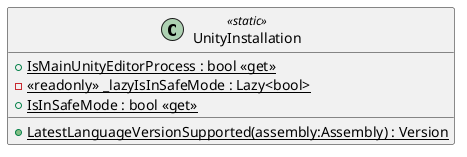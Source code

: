 @startuml
class UnityInstallation <<static>> {
    + {static} IsMainUnityEditorProcess : bool <<get>>
    - {static} <<readonly>> _lazyIsInSafeMode : Lazy<bool>
    + {static} IsInSafeMode : bool <<get>>
    + {static} LatestLanguageVersionSupported(assembly:Assembly) : Version
}
@enduml
